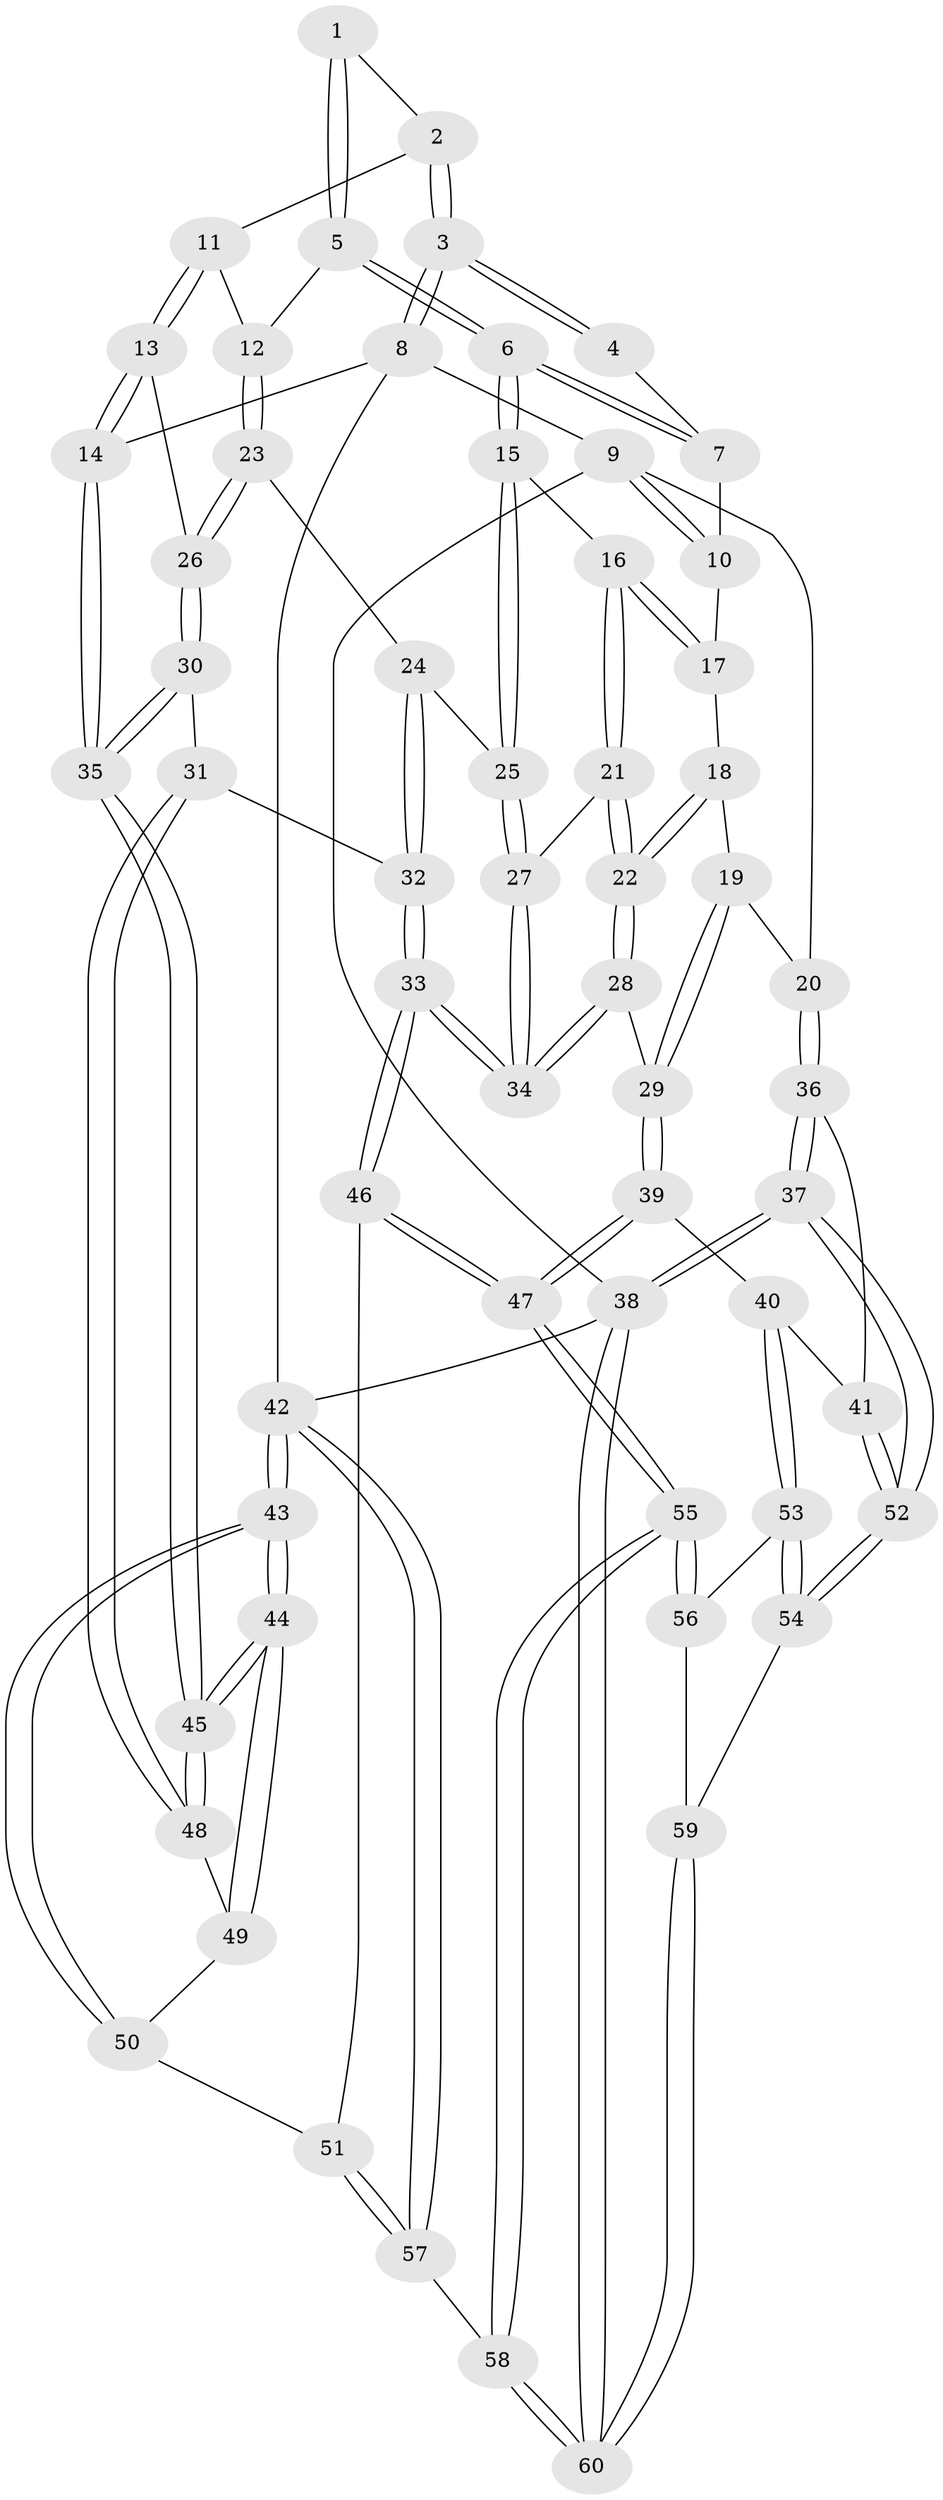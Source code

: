 // coarse degree distribution, {3: 0.4, 4: 0.4, 5: 0.06666666666666667, 2: 0.13333333333333333}
// Generated by graph-tools (version 1.1) at 2025/54/03/04/25 22:54:45]
// undirected, 60 vertices, 147 edges
graph export_dot {
  node [color=gray90,style=filled];
  1 [pos="+0.6492411699456739+0"];
  2 [pos="+0.7961779655143627+0.09467146984031292"];
  3 [pos="+1+0"];
  4 [pos="+0.5630618672265443+0"];
  5 [pos="+0.6348014297042679+0.11016005157925203"];
  6 [pos="+0.5688744447608352+0.2046245103585775"];
  7 [pos="+0.39187618522851475+0"];
  8 [pos="+1+0"];
  9 [pos="+0+0"];
  10 [pos="+0.13924888556672646+0"];
  11 [pos="+0.7975004850847639+0.14870665994267115"];
  12 [pos="+0.769994982913548+0.20172026456033318"];
  13 [pos="+1+0.18335291796931794"];
  14 [pos="+1+0.10449524143443972"];
  15 [pos="+0.5607069147121382+0.23115343893788548"];
  16 [pos="+0.5138403117040319+0.23496195999677558"];
  17 [pos="+0.34661464798402075+0.13295170158725367"];
  18 [pos="+0.33956371053716733+0.20193374822263668"];
  19 [pos="+0.2661078953694402+0.33780977083105596"];
  20 [pos="+0+0.06186167174296354"];
  21 [pos="+0.42823098710623564+0.36365400943728676"];
  22 [pos="+0.4098026625641446+0.3776194028252995"];
  23 [pos="+0.7584228345489059+0.2921183698454216"];
  24 [pos="+0.6517120066449279+0.30532392736019287"];
  25 [pos="+0.643744987925041+0.30576174415229973"];
  26 [pos="+0.8216743471604736+0.3408665286456082"];
  27 [pos="+0.6014224329130259+0.3884697191784196"];
  28 [pos="+0.38372061760455917+0.4207631657339221"];
  29 [pos="+0.30744806080184633+0.43970523580032267"];
  30 [pos="+0.8512896421923033+0.4614197449063393"];
  31 [pos="+0.8397719075943847+0.488451635884342"];
  32 [pos="+0.7268702369036069+0.5301240825574168"];
  33 [pos="+0.5852406894077087+0.5960458896012146"];
  34 [pos="+0.575234860005097+0.5714299965320138"];
  35 [pos="+1+0.4315317277911621"];
  36 [pos="+0+0.36575490959160484"];
  37 [pos="+0+1"];
  38 [pos="+0+1"];
  39 [pos="+0.2945881204244888+0.4543118133539329"];
  40 [pos="+0.1908503498611163+0.5340049765100354"];
  41 [pos="+0.1334350886705598+0.5237225921836645"];
  42 [pos="+1+1"];
  43 [pos="+1+1"];
  44 [pos="+1+0.7144952540148971"];
  45 [pos="+1+0.6531652165045952"];
  46 [pos="+0.5591954649370515+0.719153312554002"];
  47 [pos="+0.5187073124079215+0.7481764320841957"];
  48 [pos="+0.869766906221739+0.5639131221700391"];
  49 [pos="+0.8692837694617853+0.6773739949893659"];
  50 [pos="+0.8181772915886308+0.7557543639970189"];
  51 [pos="+0.7597999510959038+0.7891387782406234"];
  52 [pos="+0+0.9418586183098484"];
  53 [pos="+0.24082841113795503+0.6323622940476189"];
  54 [pos="+0.10543709683813941+0.8521601336982353"];
  55 [pos="+0.4976330428031567+0.7673025072813884"];
  56 [pos="+0.455547435101137+0.7769784630996298"];
  57 [pos="+0.8892596606273663+1"];
  58 [pos="+0.6379806034800553+1"];
  59 [pos="+0.41589127643835644+0.8130552145521668"];
  60 [pos="+0.1946138201725208+1"];
  1 -- 2;
  1 -- 5;
  1 -- 5;
  2 -- 3;
  2 -- 3;
  2 -- 11;
  3 -- 4;
  3 -- 4;
  3 -- 8;
  3 -- 8;
  4 -- 7;
  5 -- 6;
  5 -- 6;
  5 -- 12;
  6 -- 7;
  6 -- 7;
  6 -- 15;
  6 -- 15;
  7 -- 10;
  8 -- 9;
  8 -- 14;
  8 -- 42;
  9 -- 10;
  9 -- 10;
  9 -- 20;
  9 -- 38;
  10 -- 17;
  11 -- 12;
  11 -- 13;
  11 -- 13;
  12 -- 23;
  12 -- 23;
  13 -- 14;
  13 -- 14;
  13 -- 26;
  14 -- 35;
  14 -- 35;
  15 -- 16;
  15 -- 25;
  15 -- 25;
  16 -- 17;
  16 -- 17;
  16 -- 21;
  16 -- 21;
  17 -- 18;
  18 -- 19;
  18 -- 22;
  18 -- 22;
  19 -- 20;
  19 -- 29;
  19 -- 29;
  20 -- 36;
  20 -- 36;
  21 -- 22;
  21 -- 22;
  21 -- 27;
  22 -- 28;
  22 -- 28;
  23 -- 24;
  23 -- 26;
  23 -- 26;
  24 -- 25;
  24 -- 32;
  24 -- 32;
  25 -- 27;
  25 -- 27;
  26 -- 30;
  26 -- 30;
  27 -- 34;
  27 -- 34;
  28 -- 29;
  28 -- 34;
  28 -- 34;
  29 -- 39;
  29 -- 39;
  30 -- 31;
  30 -- 35;
  30 -- 35;
  31 -- 32;
  31 -- 48;
  31 -- 48;
  32 -- 33;
  32 -- 33;
  33 -- 34;
  33 -- 34;
  33 -- 46;
  33 -- 46;
  35 -- 45;
  35 -- 45;
  36 -- 37;
  36 -- 37;
  36 -- 41;
  37 -- 38;
  37 -- 38;
  37 -- 52;
  37 -- 52;
  38 -- 60;
  38 -- 60;
  38 -- 42;
  39 -- 40;
  39 -- 47;
  39 -- 47;
  40 -- 41;
  40 -- 53;
  40 -- 53;
  41 -- 52;
  41 -- 52;
  42 -- 43;
  42 -- 43;
  42 -- 57;
  42 -- 57;
  43 -- 44;
  43 -- 44;
  43 -- 50;
  43 -- 50;
  44 -- 45;
  44 -- 45;
  44 -- 49;
  44 -- 49;
  45 -- 48;
  45 -- 48;
  46 -- 47;
  46 -- 47;
  46 -- 51;
  47 -- 55;
  47 -- 55;
  48 -- 49;
  49 -- 50;
  50 -- 51;
  51 -- 57;
  51 -- 57;
  52 -- 54;
  52 -- 54;
  53 -- 54;
  53 -- 54;
  53 -- 56;
  54 -- 59;
  55 -- 56;
  55 -- 56;
  55 -- 58;
  55 -- 58;
  56 -- 59;
  57 -- 58;
  58 -- 60;
  58 -- 60;
  59 -- 60;
  59 -- 60;
}
